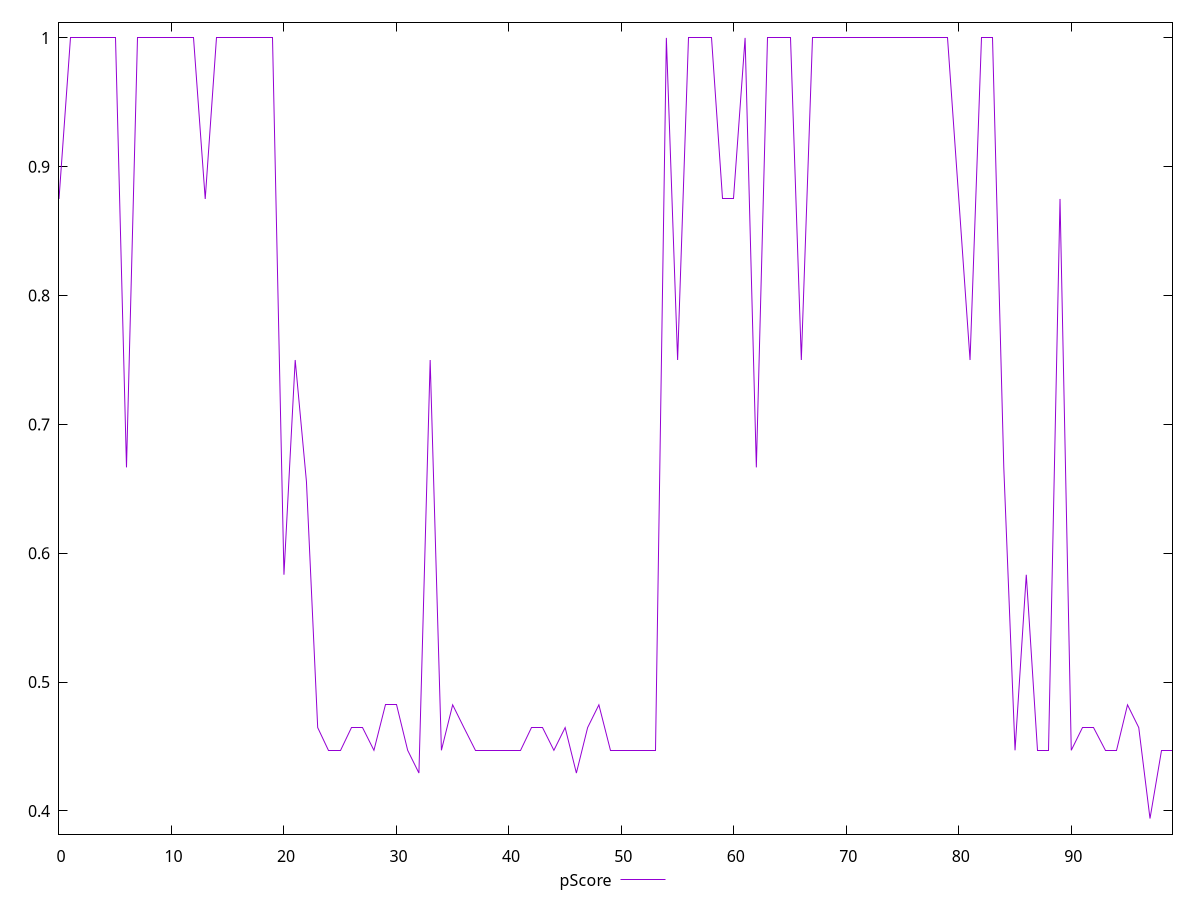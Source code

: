 reset

$pScore <<EOF
0 0.875
1 1
2 1
3 1
4 1
5 1
6 0.6666666666666666
7 1
8 1
9 1
10 1
11 1
12 1
13 0.875
14 1
15 1
16 1
17 1
18 1
19 1
20 0.5833333333333334
21 0.75
22 0.6555555555555556
23 0.4647058823529412
24 0.4470588235294118
25 0.4470588235294118
26 0.4647058823529412
27 0.4647058823529412
28 0.4470588235294118
29 0.4823529411764706
30 0.4823529411764706
31 0.4470588235294118
32 0.4294117647058824
33 0.75
34 0.4470588235294118
35 0.4823529411764706
36 0.4647058823529412
37 0.4470588235294118
38 0.4470588235294118
39 0.4470588235294118
40 0.4470588235294118
41 0.4470588235294118
42 0.4647058823529412
43 0.4647058823529412
44 0.4470588235294118
45 0.4647058823529412
46 0.4294117647058824
47 0.4647058823529412
48 0.4823529411764706
49 0.4470588235294118
50 0.4470588235294118
51 0.4470588235294118
52 0.4470588235294118
53 0.4470588235294118
54 1
55 0.75
56 1
57 1
58 1
59 0.875
60 0.875
61 1
62 0.6666666666666666
63 1
64 1
65 1
66 0.75
67 1
68 1
69 1
70 1
71 1
72 1
73 1
74 1
75 1
76 1
77 1
78 1
79 1
80 0.875
81 0.75
82 1
83 1
84 0.6666666666666666
85 0.4470588235294118
86 0.5833333333333334
87 0.4470588235294118
88 0.4470588235294118
89 0.875
90 0.4470588235294118
91 0.4647058823529412
92 0.4647058823529412
93 0.4470588235294118
94 0.4470588235294118
95 0.4823529411764706
96 0.4647058823529412
97 0.3941176470588235
98 0.4470588235294118
99 0.4470588235294118
EOF

set key outside below
set xrange [0:99]
set yrange [0.382:1.0121176470588236]
set trange [0.382:1.0121176470588236]
set terminal svg size 640, 500 enhanced background rgb 'white'
set output "reprap/offscreen-images/samples/pages+cached+noexternal+nomedia/pScore/values.svg"

plot $pScore title "pScore" with line

reset
